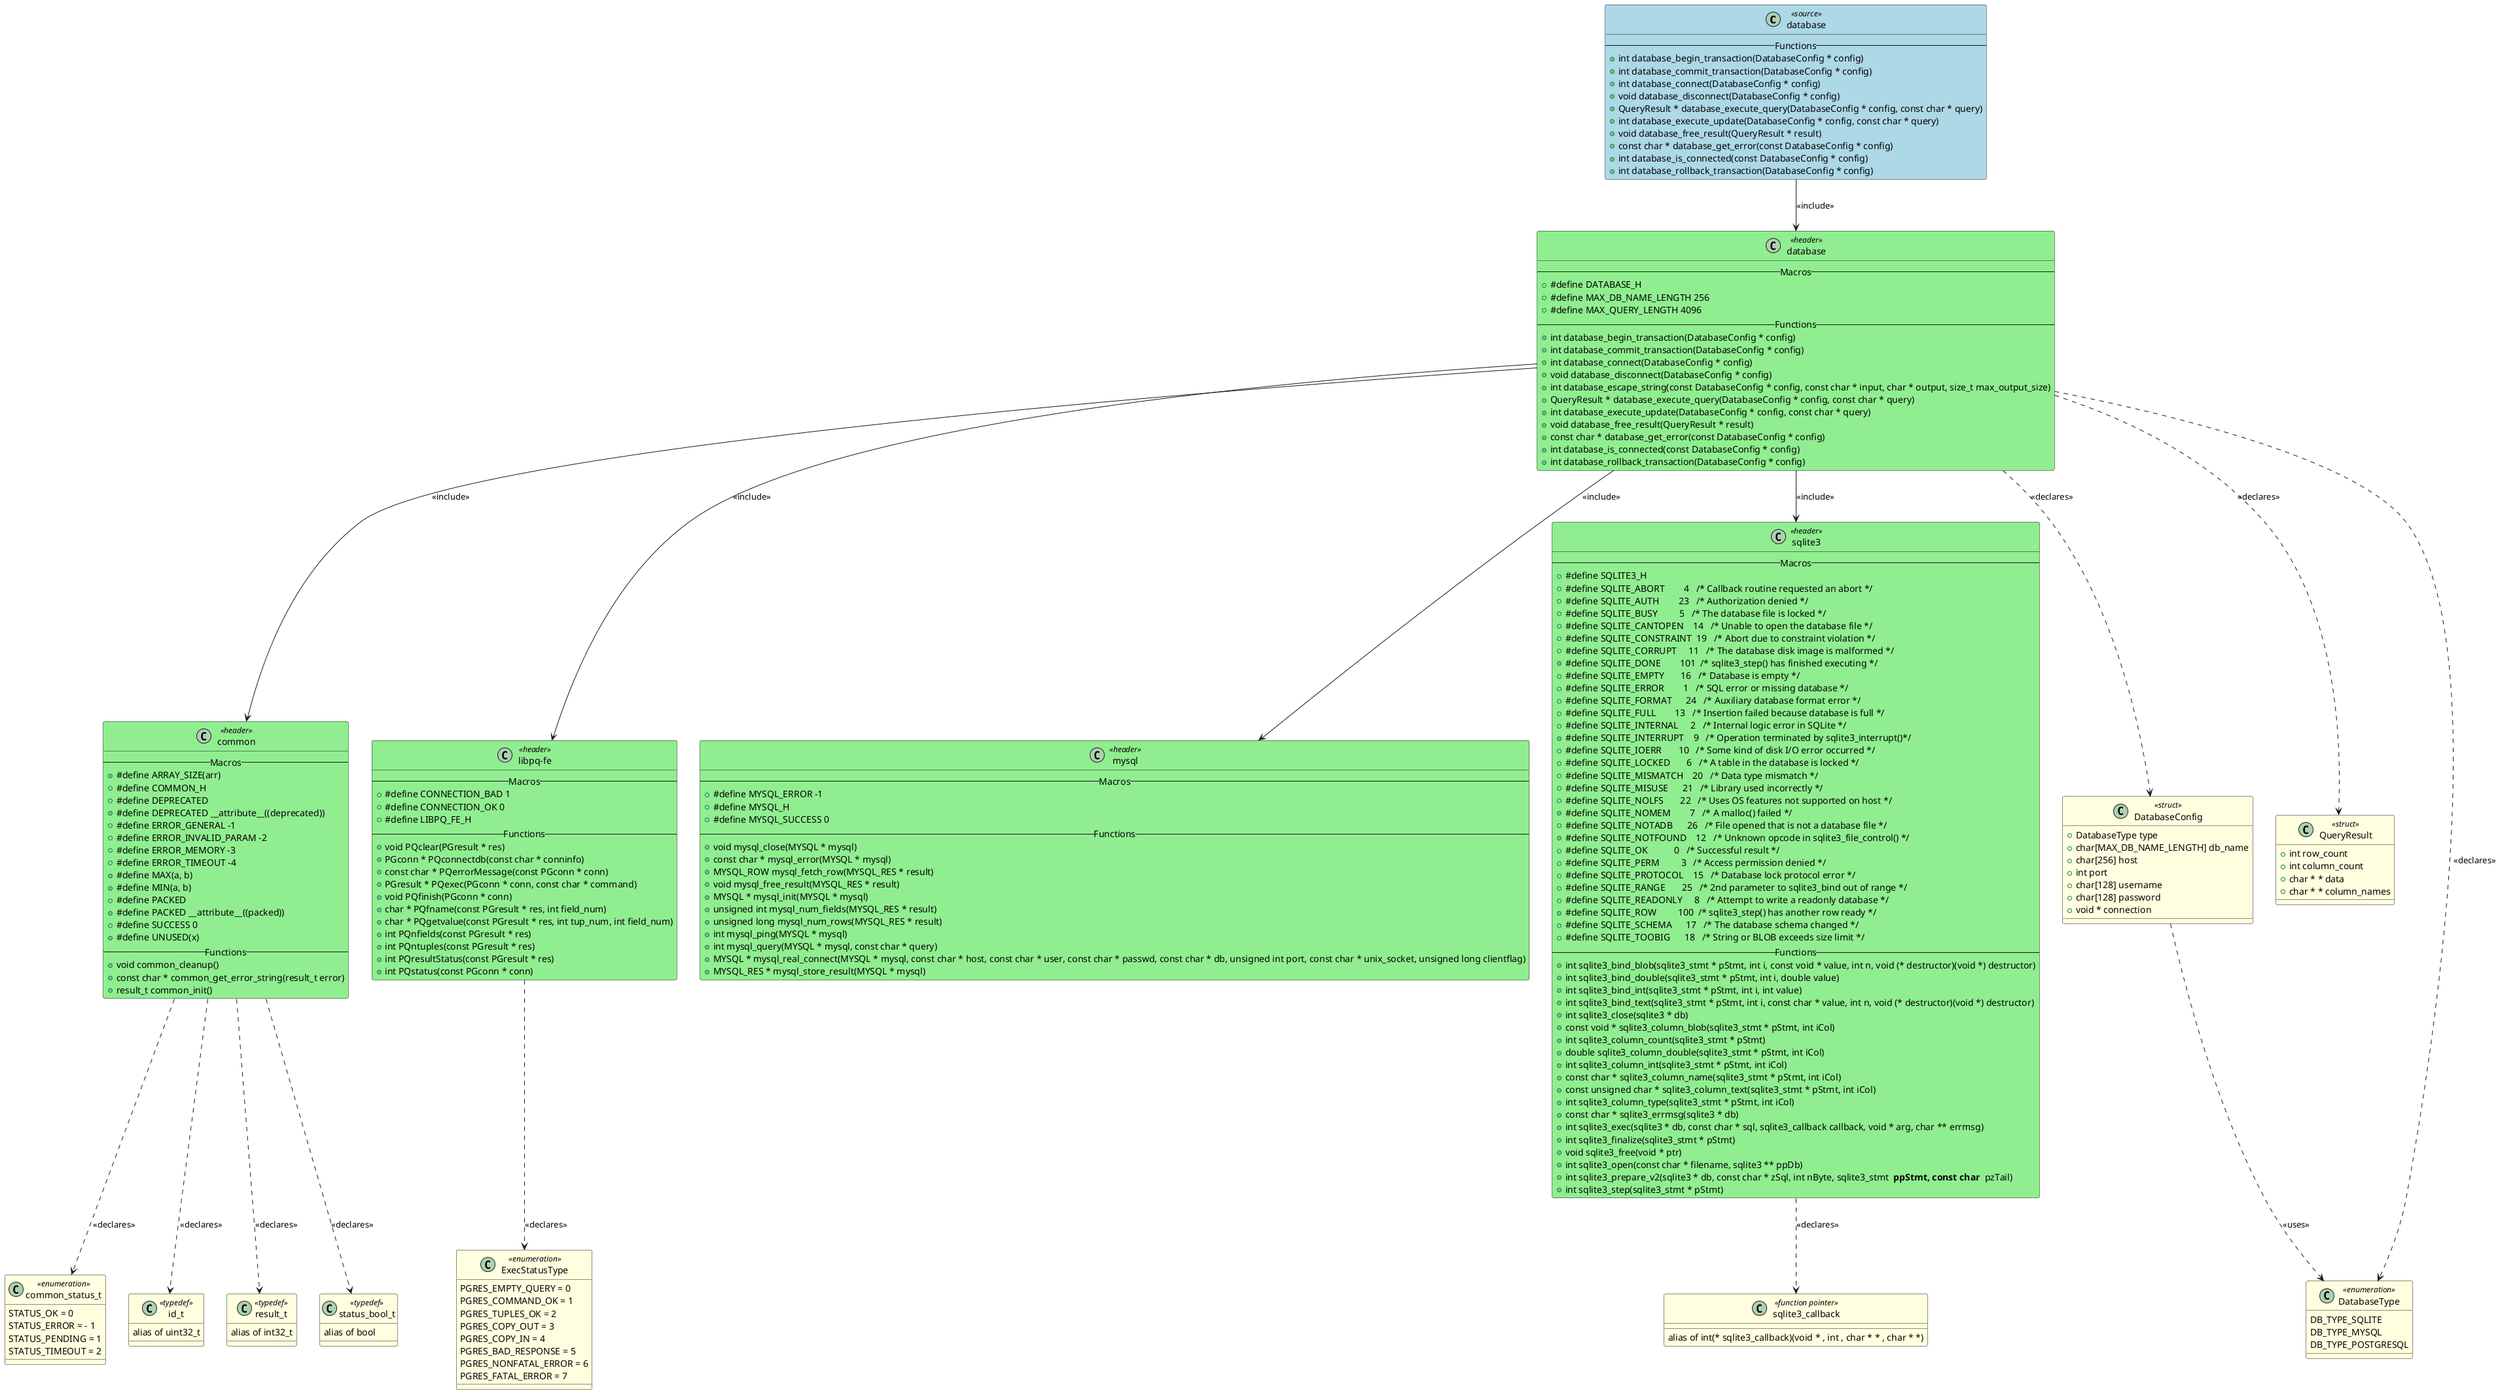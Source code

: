 @startuml database

class "database" as DATABASE <<source>> #LightBlue
{
    -- Functions --
    + int database_begin_transaction(DatabaseConfig * config)
    + int database_commit_transaction(DatabaseConfig * config)
    + int database_connect(DatabaseConfig * config)
    + void database_disconnect(DatabaseConfig * config)
    + QueryResult * database_execute_query(DatabaseConfig * config, const char * query)
    + int database_execute_update(DatabaseConfig * config, const char * query)
    + void database_free_result(QueryResult * result)
    + const char * database_get_error(const DatabaseConfig * config)
    + int database_is_connected(const DatabaseConfig * config)
    + int database_rollback_transaction(DatabaseConfig * config)
}

class "common" as HEADER_COMMON <<header>> #LightGreen
{
    -- Macros --
    + #define ARRAY_SIZE(arr)
    + #define COMMON_H
    + #define DEPRECATED
    + #define DEPRECATED __attribute__((deprecated))
    + #define ERROR_GENERAL -1
    + #define ERROR_INVALID_PARAM -2
    + #define ERROR_MEMORY -3
    + #define ERROR_TIMEOUT -4
    + #define MAX(a, b)
    + #define MIN(a, b)
    + #define PACKED
    + #define PACKED __attribute__((packed))
    + #define SUCCESS 0
    + #define UNUSED(x)
    -- Functions --
    + void common_cleanup()
    + const char * common_get_error_string(result_t error)
    + result_t common_init()
}

class "database" as HEADER_DATABASE <<header>> #LightGreen
{
    -- Macros --
    + #define DATABASE_H
    + #define MAX_DB_NAME_LENGTH 256
    + #define MAX_QUERY_LENGTH 4096
    -- Functions --
    + int database_begin_transaction(DatabaseConfig * config)
    + int database_commit_transaction(DatabaseConfig * config)
    + int database_connect(DatabaseConfig * config)
    + void database_disconnect(DatabaseConfig * config)
    + int database_escape_string(const DatabaseConfig * config, const char * input, char * output, size_t max_output_size)
    + QueryResult * database_execute_query(DatabaseConfig * config, const char * query)
    + int database_execute_update(DatabaseConfig * config, const char * query)
    + void database_free_result(QueryResult * result)
    + const char * database_get_error(const DatabaseConfig * config)
    + int database_is_connected(const DatabaseConfig * config)
    + int database_rollback_transaction(DatabaseConfig * config)
}

class "libpq-fe" as HEADER_LIBPQ_FE <<header>> #LightGreen
{
    -- Macros --
    + #define CONNECTION_BAD 1
    + #define CONNECTION_OK 0
    + #define LIBPQ_FE_H
    -- Functions --
    + void PQclear(PGresult * res)
    + PGconn * PQconnectdb(const char * conninfo)
    + const char * PQerrorMessage(const PGconn * conn)
    + PGresult * PQexec(PGconn * conn, const char * command)
    + void PQfinish(PGconn * conn)
    + char * PQfname(const PGresult * res, int field_num)
    + char * PQgetvalue(const PGresult * res, int tup_num, int field_num)
    + int PQnfields(const PGresult * res)
    + int PQntuples(const PGresult * res)
    + int PQresultStatus(const PGresult * res)
    + int PQstatus(const PGconn * conn)
}

class "mysql" as HEADER_MYSQL <<header>> #LightGreen
{
    -- Macros --
    + #define MYSQL_ERROR -1
    + #define MYSQL_H
    + #define MYSQL_SUCCESS 0
    -- Functions --
    + void mysql_close(MYSQL * mysql)
    + const char * mysql_error(MYSQL * mysql)
    + MYSQL_ROW mysql_fetch_row(MYSQL_RES * result)
    + void mysql_free_result(MYSQL_RES * result)
    + MYSQL * mysql_init(MYSQL * mysql)
    + unsigned int mysql_num_fields(MYSQL_RES * result)
    + unsigned long mysql_num_rows(MYSQL_RES * result)
    + int mysql_ping(MYSQL * mysql)
    + int mysql_query(MYSQL * mysql, const char * query)
    + MYSQL * mysql_real_connect(MYSQL * mysql, const char * host, const char * user, const char * passwd, const char * db, unsigned int port, const char * unix_socket, unsigned long clientflag)
    + MYSQL_RES * mysql_store_result(MYSQL * mysql)
}

class "sqlite3" as HEADER_SQLITE3 <<header>> #LightGreen
{
    -- Macros --
    + #define SQLITE3_H
    + #define SQLITE_ABORT        4   /* Callback routine requested an abort */
    + #define SQLITE_AUTH        23   /* Authorization denied */
    + #define SQLITE_BUSY         5   /* The database file is locked */
    + #define SQLITE_CANTOPEN    14   /* Unable to open the database file */
    + #define SQLITE_CONSTRAINT  19   /* Abort due to constraint violation */
    + #define SQLITE_CORRUPT     11   /* The database disk image is malformed */
    + #define SQLITE_DONE        101  /* sqlite3_step() has finished executing */
    + #define SQLITE_EMPTY       16   /* Database is empty */
    + #define SQLITE_ERROR        1   /* SQL error or missing database */
    + #define SQLITE_FORMAT      24   /* Auxiliary database format error */
    + #define SQLITE_FULL        13   /* Insertion failed because database is full */
    + #define SQLITE_INTERNAL     2   /* Internal logic error in SQLite */
    + #define SQLITE_INTERRUPT    9   /* Operation terminated by sqlite3_interrupt()*/
    + #define SQLITE_IOERR       10   /* Some kind of disk I/O error occurred */
    + #define SQLITE_LOCKED       6   /* A table in the database is locked */
    + #define SQLITE_MISMATCH    20   /* Data type mismatch */
    + #define SQLITE_MISUSE      21   /* Library used incorrectly */
    + #define SQLITE_NOLFS       22   /* Uses OS features not supported on host */
    + #define SQLITE_NOMEM        7   /* A malloc() failed */
    + #define SQLITE_NOTADB      26   /* File opened that is not a database file */
    + #define SQLITE_NOTFOUND    12   /* Unknown opcode in sqlite3_file_control() */
    + #define SQLITE_OK           0   /* Successful result */
    + #define SQLITE_PERM         3   /* Access permission denied */
    + #define SQLITE_PROTOCOL    15   /* Database lock protocol error */
    + #define SQLITE_RANGE       25   /* 2nd parameter to sqlite3_bind out of range */
    + #define SQLITE_READONLY     8   /* Attempt to write a readonly database */
    + #define SQLITE_ROW         100  /* sqlite3_step() has another row ready */
    + #define SQLITE_SCHEMA      17   /* The database schema changed */
    + #define SQLITE_TOOBIG      18   /* String or BLOB exceeds size limit */
    -- Functions --
    + int sqlite3_bind_blob(sqlite3_stmt * pStmt, int i, const void * value, int n, void (* destructor)(void *) destructor)
    + int sqlite3_bind_double(sqlite3_stmt * pStmt, int i, double value)
    + int sqlite3_bind_int(sqlite3_stmt * pStmt, int i, int value)
    + int sqlite3_bind_text(sqlite3_stmt * pStmt, int i, const char * value, int n, void (* destructor)(void *) destructor)
    + int sqlite3_close(sqlite3 * db)
    + const void * sqlite3_column_blob(sqlite3_stmt * pStmt, int iCol)
    + int sqlite3_column_count(sqlite3_stmt * pStmt)
    + double sqlite3_column_double(sqlite3_stmt * pStmt, int iCol)
    + int sqlite3_column_int(sqlite3_stmt * pStmt, int iCol)
    + const char * sqlite3_column_name(sqlite3_stmt * pStmt, int iCol)
    + const unsigned char * sqlite3_column_text(sqlite3_stmt * pStmt, int iCol)
    + int sqlite3_column_type(sqlite3_stmt * pStmt, int iCol)
    + const char * sqlite3_errmsg(sqlite3 * db)
    + int sqlite3_exec(sqlite3 * db, const char * sql, sqlite3_callback callback, void * arg, char ** errmsg)
    + int sqlite3_finalize(sqlite3_stmt * pStmt)
    + void sqlite3_free(void * ptr)
    + int sqlite3_open(const char * filename, sqlite3 ** ppDb)
    + int sqlite3_prepare_v2(sqlite3 * db, const char * zSql, int nByte, sqlite3_stmt ** ppStmt, const char ** pzTail)
    + int sqlite3_step(sqlite3_stmt * pStmt)
}

class "common_status_t" as TYPEDEF_COMMON_STATUS_T <<enumeration>> #LightYellow
{
    STATUS_OK = 0
    STATUS_ERROR = - 1
    STATUS_PENDING = 1
    STATUS_TIMEOUT = 2
}

class "id_t" as TYPEDEF_ID_T <<typedef>> #LightYellow
{
    alias of uint32_t
}

class "result_t" as TYPEDEF_RESULT_T <<typedef>> #LightYellow
{
    alias of int32_t
}

class "status_bool_t" as TYPEDEF_STATUS_BOOL_T <<typedef>> #LightYellow
{
    alias of bool
}

class "DatabaseConfig" as TYPEDEF_DATABASECONFIG <<struct>> #LightYellow
{
    + DatabaseType type
    + char[MAX_DB_NAME_LENGTH] db_name
    + char[256] host
    + int port
    + char[128] username
    + char[128] password
    + void * connection
}

class "QueryResult" as TYPEDEF_QUERYRESULT <<struct>> #LightYellow
{
    + int row_count
    + int column_count
    + char * * data
    + char * * column_names
}

class "DatabaseType" as TYPEDEF_DATABASETYPE <<enumeration>> #LightYellow
{
    DB_TYPE_SQLITE
    DB_TYPE_MYSQL
    DB_TYPE_POSTGRESQL
}

class "ExecStatusType" as TYPEDEF_EXECSTATUSTYPE <<enumeration>> #LightYellow
{
    PGRES_EMPTY_QUERY = 0
    PGRES_COMMAND_OK = 1
    PGRES_TUPLES_OK = 2
    PGRES_COPY_OUT = 3
    PGRES_COPY_IN = 4
    PGRES_BAD_RESPONSE = 5
    PGRES_NONFATAL_ERROR = 6
    PGRES_FATAL_ERROR = 7
}

class "sqlite3_callback" as TYPEDEF_SQLITE3_CALLBACK <<function pointer>> #LightYellow
{
    alias of int(* sqlite3_callback)(void * , int , char * * , char * *)
}


' Include relationships
DATABASE --> HEADER_DATABASE : <<include>>
HEADER_DATABASE --> HEADER_COMMON : <<include>>
HEADER_DATABASE --> HEADER_LIBPQ_FE : <<include>>
HEADER_DATABASE --> HEADER_MYSQL : <<include>>
HEADER_DATABASE --> HEADER_SQLITE3 : <<include>>

' Declaration relationships
HEADER_COMMON ..> TYPEDEF_COMMON_STATUS_T : <<declares>>
HEADER_COMMON ..> TYPEDEF_ID_T : <<declares>>
HEADER_COMMON ..> TYPEDEF_RESULT_T : <<declares>>
HEADER_COMMON ..> TYPEDEF_STATUS_BOOL_T : <<declares>>
HEADER_DATABASE ..> TYPEDEF_DATABASECONFIG : <<declares>>
HEADER_DATABASE ..> TYPEDEF_QUERYRESULT : <<declares>>
HEADER_DATABASE ..> TYPEDEF_DATABASETYPE : <<declares>>
HEADER_LIBPQ_FE ..> TYPEDEF_EXECSTATUSTYPE : <<declares>>
HEADER_SQLITE3 ..> TYPEDEF_SQLITE3_CALLBACK : <<declares>>

' Uses relationships
TYPEDEF_DATABASECONFIG ..> TYPEDEF_DATABASETYPE : <<uses>>

@enduml